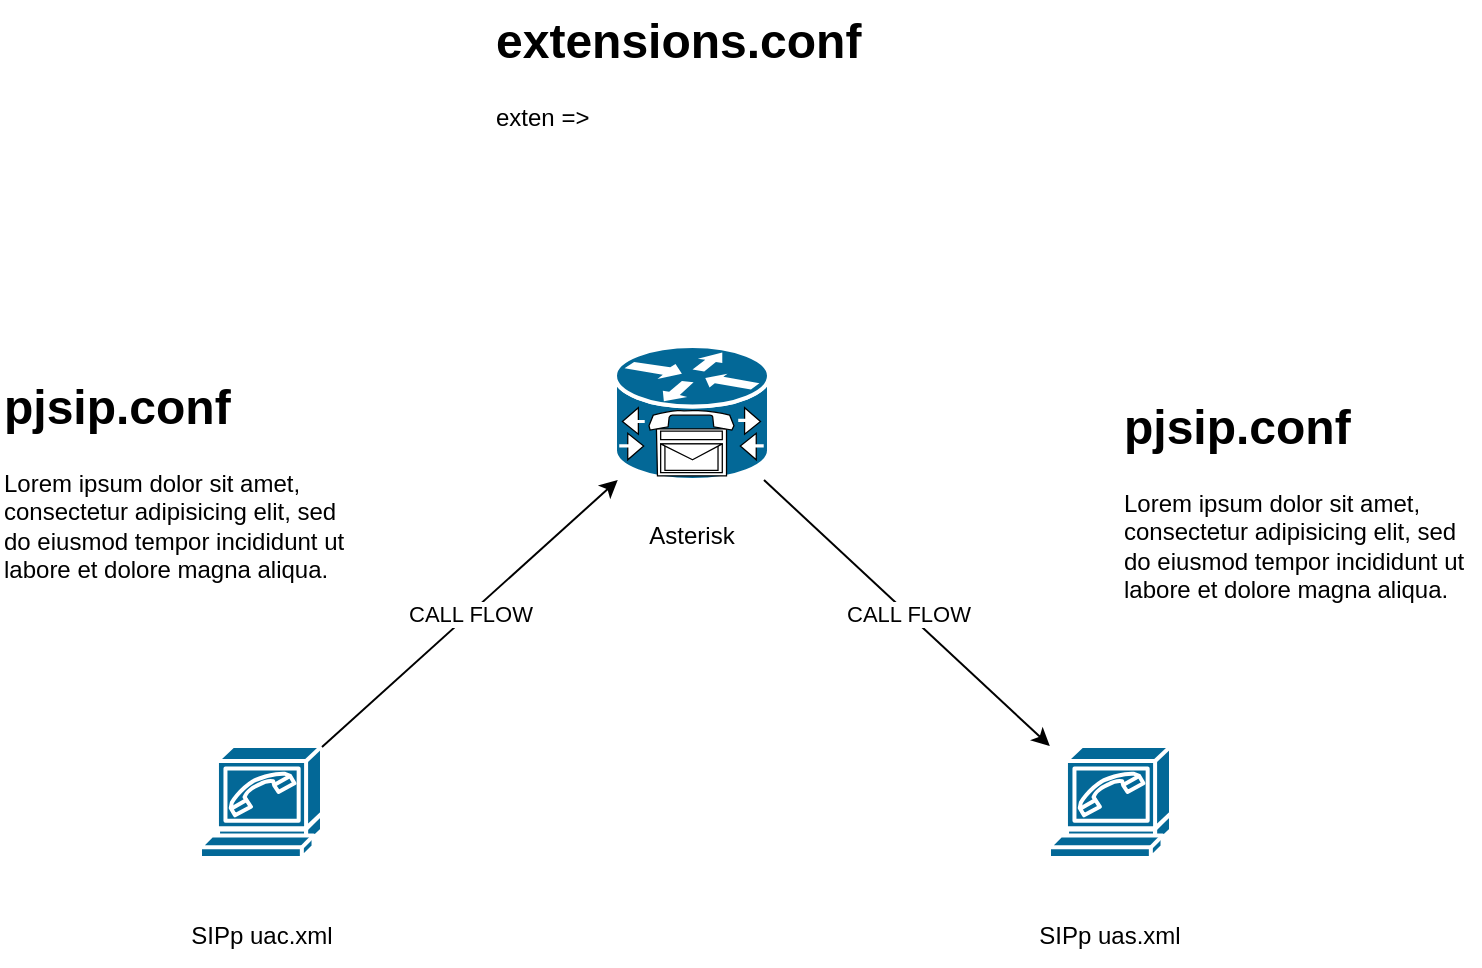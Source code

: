 <mxfile version="27.1.5">
  <diagram name="Страница — 1" id="rCfnhZvIq9waGADby3YH">
    <mxGraphModel dx="810" dy="484" grid="1" gridSize="10" guides="1" tooltips="1" connect="1" arrows="1" fold="1" page="1" pageScale="1" pageWidth="1169" pageHeight="827" math="0" shadow="0">
      <root>
        <mxCell id="0" />
        <mxCell id="1" parent="0" />
        <mxCell id="-TdVQ2mUSapPiThazIke-2" value="SIPp uac.xml" style="text;strokeColor=none;align=center;fillColor=none;html=1;verticalAlign=middle;whiteSpace=wrap;rounded=0;" vertex="1" parent="1">
          <mxGeometry x="289.5" y="583" width="110" height="30" as="geometry" />
        </mxCell>
        <mxCell id="-TdVQ2mUSapPiThazIke-4" value="SIPp uas.xml" style="text;strokeColor=none;align=center;fillColor=none;html=1;verticalAlign=middle;whiteSpace=wrap;rounded=0;" vertex="1" parent="1">
          <mxGeometry x="714" y="583" width="110" height="30" as="geometry" />
        </mxCell>
        <mxCell id="-TdVQ2mUSapPiThazIke-5" value="" style="shape=mxgraph.cisco.modems_and_phones.softphone;sketch=0;html=1;pointerEvents=1;dashed=0;fillColor=#036897;strokeColor=#ffffff;strokeWidth=2;verticalLabelPosition=bottom;verticalAlign=top;align=center;outlineConnect=0;" vertex="1" parent="1">
          <mxGeometry x="738.5" y="503" width="61" height="56" as="geometry" />
        </mxCell>
        <mxCell id="-TdVQ2mUSapPiThazIke-6" value="" style="shape=mxgraph.cisco.modems_and_phones.softphone;sketch=0;html=1;pointerEvents=1;dashed=0;fillColor=#036897;strokeColor=#ffffff;strokeWidth=2;verticalLabelPosition=bottom;verticalAlign=top;align=center;outlineConnect=0;" vertex="1" parent="1">
          <mxGeometry x="314" y="503" width="61" height="56" as="geometry" />
        </mxCell>
        <mxCell id="-TdVQ2mUSapPiThazIke-7" value="" style="shape=mxgraph.cisco.misc.cisco_unity_express;sketch=0;html=1;pointerEvents=1;dashed=0;fillColor=#036897;strokeColor=#ffffff;strokeWidth=2;verticalLabelPosition=bottom;verticalAlign=top;align=center;outlineConnect=0;" vertex="1" parent="1">
          <mxGeometry x="521.5" y="303" width="77" height="67" as="geometry" />
        </mxCell>
        <mxCell id="-TdVQ2mUSapPiThazIke-8" value="" style="endArrow=classic;html=1;rounded=0;" edge="1" parent="1" source="-TdVQ2mUSapPiThazIke-6" target="-TdVQ2mUSapPiThazIke-7">
          <mxGeometry relative="1" as="geometry">
            <mxPoint x="514" y="463" as="sourcePoint" />
            <mxPoint x="674" y="463" as="targetPoint" />
          </mxGeometry>
        </mxCell>
        <mxCell id="-TdVQ2mUSapPiThazIke-9" value="CALL FLOW" style="edgeLabel;resizable=0;html=1;;align=center;verticalAlign=middle;" connectable="0" vertex="1" parent="-TdVQ2mUSapPiThazIke-8">
          <mxGeometry relative="1" as="geometry" />
        </mxCell>
        <mxCell id="-TdVQ2mUSapPiThazIke-12" value="" style="endArrow=classic;html=1;rounded=0;" edge="1" parent="1" source="-TdVQ2mUSapPiThazIke-7" target="-TdVQ2mUSapPiThazIke-5">
          <mxGeometry relative="1" as="geometry">
            <mxPoint x="514" y="463" as="sourcePoint" />
            <mxPoint x="674" y="463" as="targetPoint" />
          </mxGeometry>
        </mxCell>
        <mxCell id="-TdVQ2mUSapPiThazIke-13" value="CALL FLOW" style="edgeLabel;resizable=0;html=1;;align=center;verticalAlign=middle;" connectable="0" vertex="1" parent="-TdVQ2mUSapPiThazIke-12">
          <mxGeometry relative="1" as="geometry" />
        </mxCell>
        <mxCell id="-TdVQ2mUSapPiThazIke-16" value="Asterisk" style="text;strokeColor=none;align=center;fillColor=none;html=1;verticalAlign=middle;whiteSpace=wrap;rounded=0;" vertex="1" parent="1">
          <mxGeometry x="530" y="383" width="60" height="30" as="geometry" />
        </mxCell>
        <mxCell id="-TdVQ2mUSapPiThazIke-22" value="&lt;h1 style=&quot;margin-top: 0px;&quot;&gt;extensions.conf&lt;/h1&gt;&lt;p&gt;exten =&amp;gt;&amp;nbsp;&lt;/p&gt;" style="text;html=1;whiteSpace=wrap;overflow=hidden;rounded=0;" vertex="1" parent="1">
          <mxGeometry x="460" y="130" width="250" height="120" as="geometry" />
        </mxCell>
        <mxCell id="-TdVQ2mUSapPiThazIke-23" value="&lt;h1 style=&quot;margin-top: 0px;&quot;&gt;pjsip.conf&lt;/h1&gt;&lt;p&gt;Lorem ipsum dolor sit amet, consectetur adipisicing elit, sed do eiusmod tempor incididunt ut labore et dolore magna aliqua.&lt;/p&gt;" style="text;html=1;whiteSpace=wrap;overflow=hidden;rounded=0;" vertex="1" parent="1">
          <mxGeometry x="214" y="313" width="180" height="120" as="geometry" />
        </mxCell>
        <mxCell id="-TdVQ2mUSapPiThazIke-24" value="&lt;h1 style=&quot;margin-top: 0px;&quot;&gt;pjsip.conf&lt;/h1&gt;&lt;p&gt;Lorem ipsum dolor sit amet, consectetur adipisicing elit, sed do eiusmod tempor incididunt ut labore et dolore magna aliqua.&lt;/p&gt;" style="text;html=1;whiteSpace=wrap;overflow=hidden;rounded=0;" vertex="1" parent="1">
          <mxGeometry x="774" y="323" width="180" height="120" as="geometry" />
        </mxCell>
      </root>
    </mxGraphModel>
  </diagram>
</mxfile>
